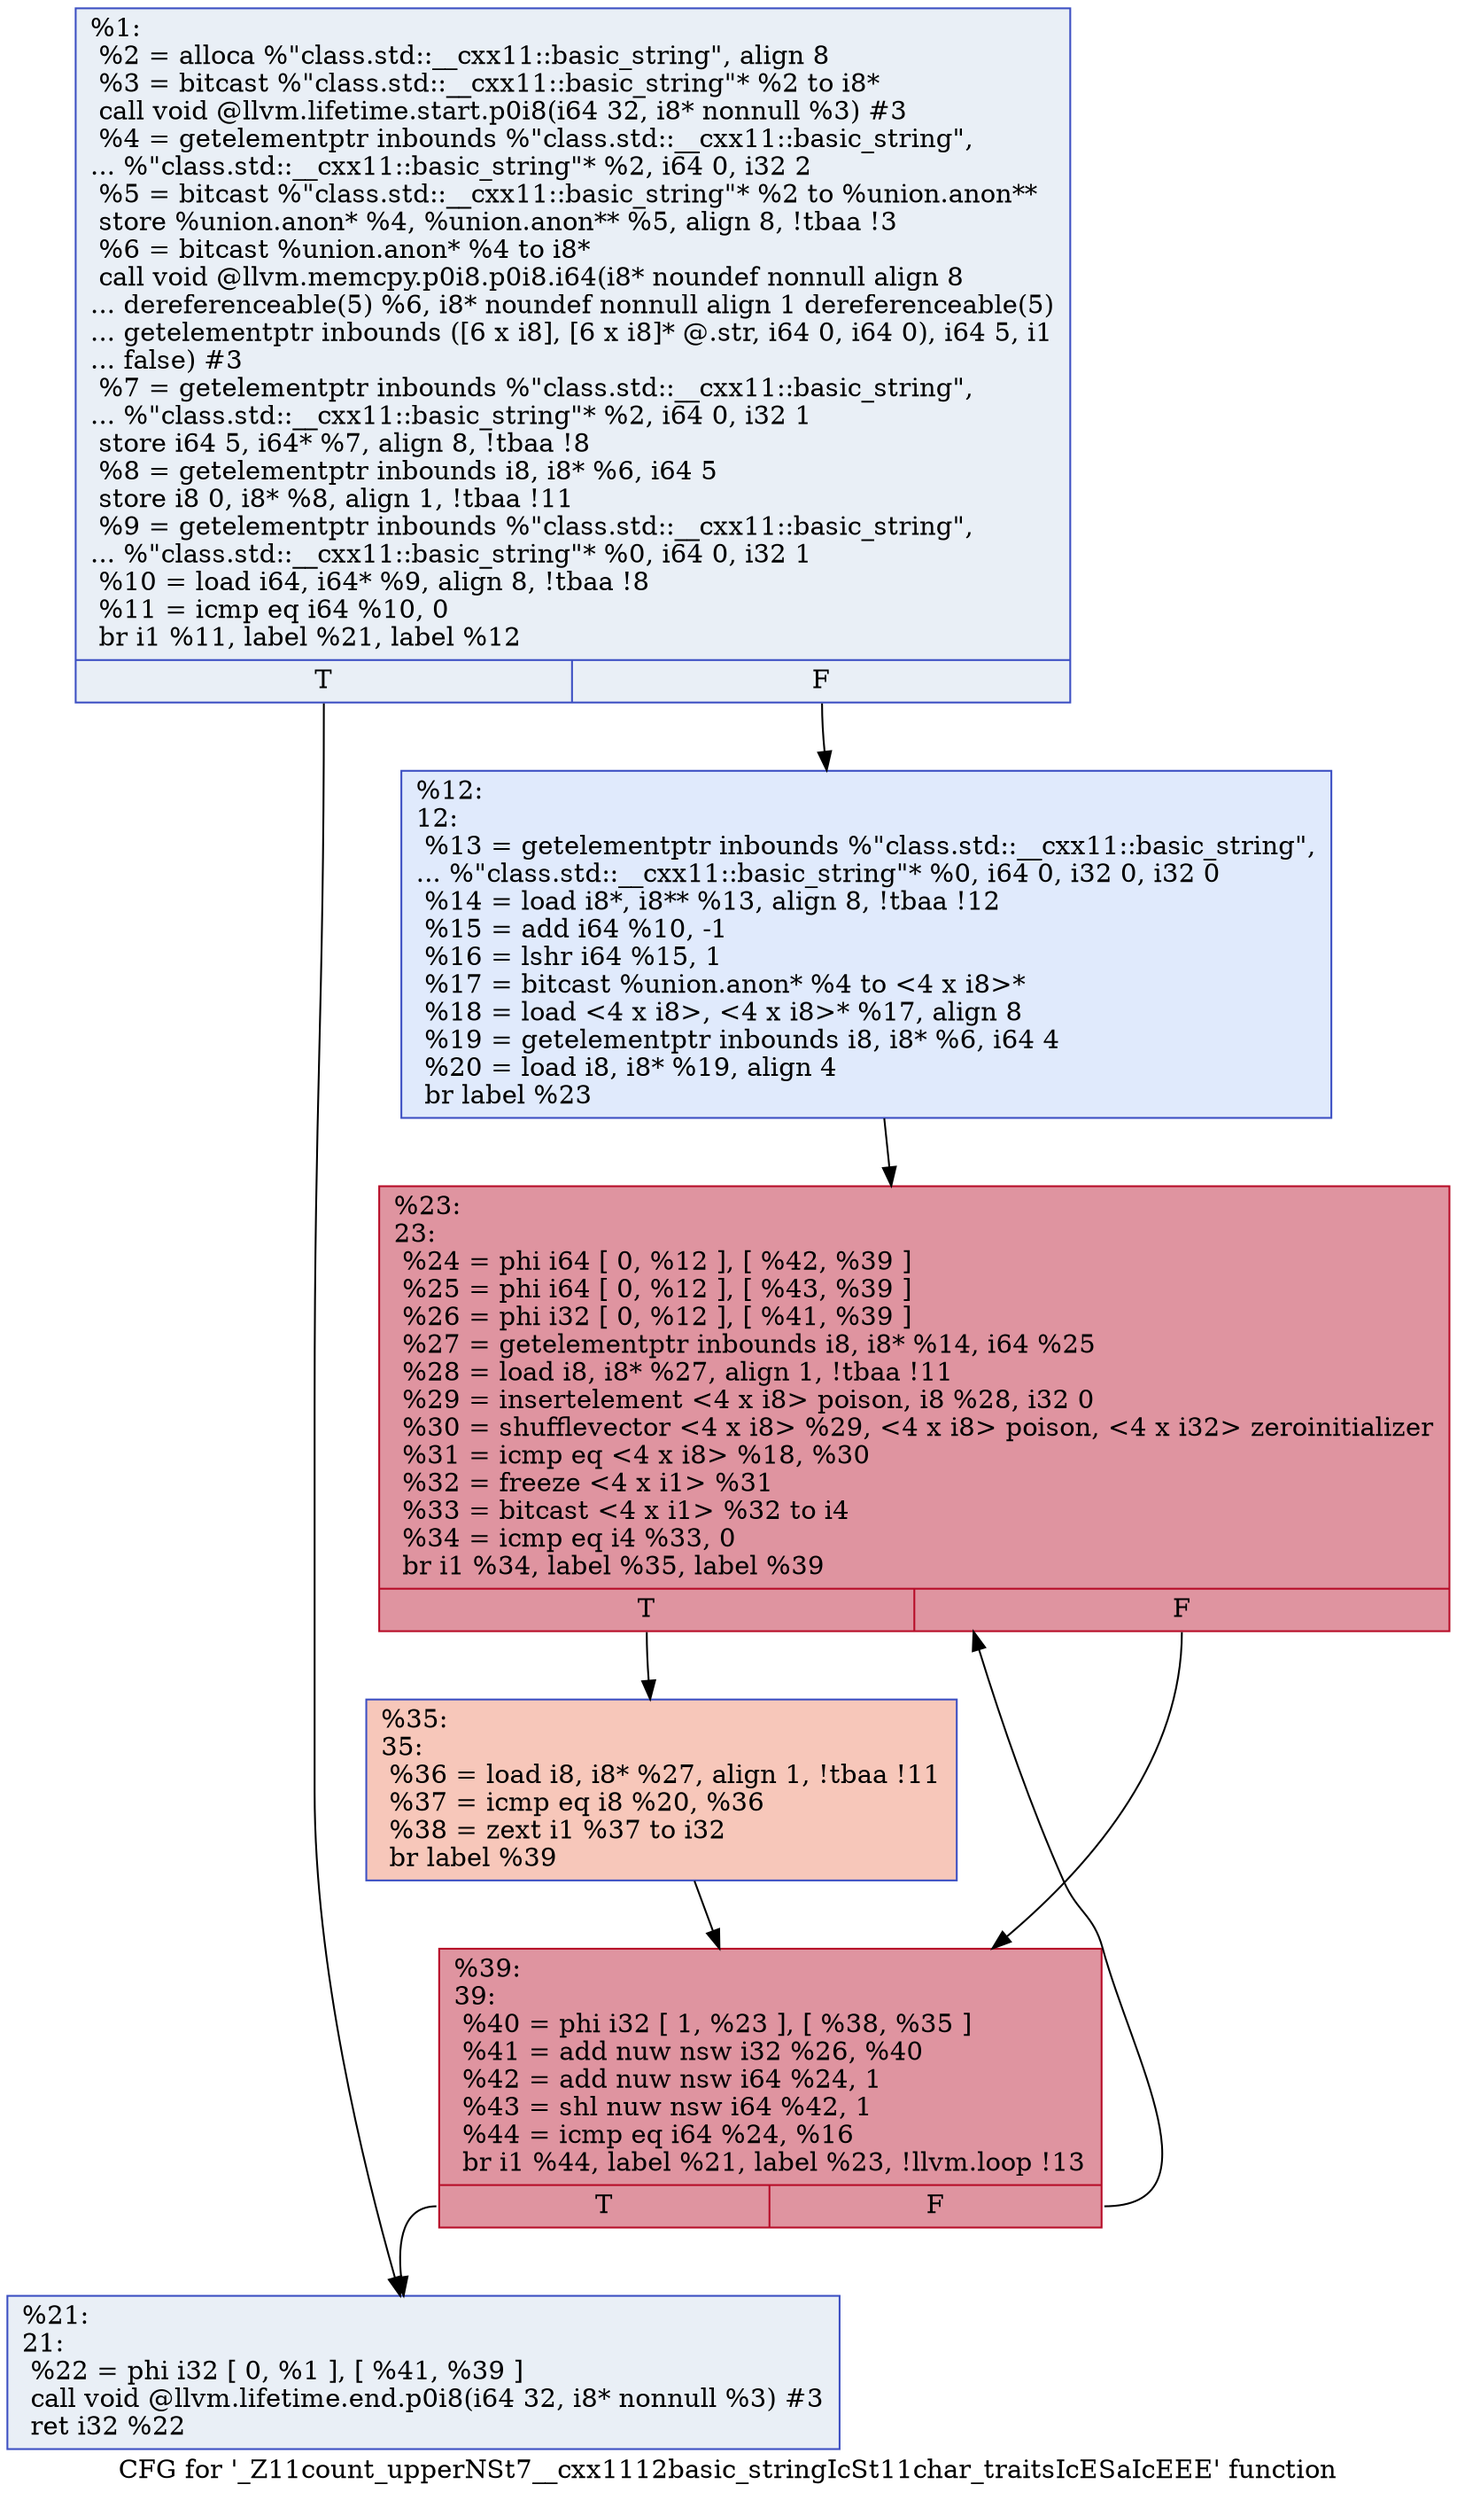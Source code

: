 digraph "CFG for '_Z11count_upperNSt7__cxx1112basic_stringIcSt11char_traitsIcESaIcEEE' function" {
	label="CFG for '_Z11count_upperNSt7__cxx1112basic_stringIcSt11char_traitsIcESaIcEEE' function";

	Node0x556521866c20 [shape=record,color="#3d50c3ff", style=filled, fillcolor="#cedaeb70",label="{%1:\l  %2 = alloca %\"class.std::__cxx11::basic_string\", align 8\l  %3 = bitcast %\"class.std::__cxx11::basic_string\"* %2 to i8*\l  call void @llvm.lifetime.start.p0i8(i64 32, i8* nonnull %3) #3\l  %4 = getelementptr inbounds %\"class.std::__cxx11::basic_string\",\l... %\"class.std::__cxx11::basic_string\"* %2, i64 0, i32 2\l  %5 = bitcast %\"class.std::__cxx11::basic_string\"* %2 to %union.anon**\l  store %union.anon* %4, %union.anon** %5, align 8, !tbaa !3\l  %6 = bitcast %union.anon* %4 to i8*\l  call void @llvm.memcpy.p0i8.p0i8.i64(i8* noundef nonnull align 8\l... dereferenceable(5) %6, i8* noundef nonnull align 1 dereferenceable(5)\l... getelementptr inbounds ([6 x i8], [6 x i8]* @.str, i64 0, i64 0), i64 5, i1\l... false) #3\l  %7 = getelementptr inbounds %\"class.std::__cxx11::basic_string\",\l... %\"class.std::__cxx11::basic_string\"* %2, i64 0, i32 1\l  store i64 5, i64* %7, align 8, !tbaa !8\l  %8 = getelementptr inbounds i8, i8* %6, i64 5\l  store i8 0, i8* %8, align 1, !tbaa !11\l  %9 = getelementptr inbounds %\"class.std::__cxx11::basic_string\",\l... %\"class.std::__cxx11::basic_string\"* %0, i64 0, i32 1\l  %10 = load i64, i64* %9, align 8, !tbaa !8\l  %11 = icmp eq i64 %10, 0\l  br i1 %11, label %21, label %12\l|{<s0>T|<s1>F}}"];
	Node0x556521866c20:s0 -> Node0x556521868180;
	Node0x556521866c20:s1 -> Node0x55652186a000;
	Node0x55652186a000 [shape=record,color="#3d50c3ff", style=filled, fillcolor="#b9d0f970",label="{%12:\l12:                                               \l  %13 = getelementptr inbounds %\"class.std::__cxx11::basic_string\",\l... %\"class.std::__cxx11::basic_string\"* %0, i64 0, i32 0, i32 0\l  %14 = load i8*, i8** %13, align 8, !tbaa !12\l  %15 = add i64 %10, -1\l  %16 = lshr i64 %15, 1\l  %17 = bitcast %union.anon* %4 to \<4 x i8\>*\l  %18 = load \<4 x i8\>, \<4 x i8\>* %17, align 8\l  %19 = getelementptr inbounds i8, i8* %6, i64 4\l  %20 = load i8, i8* %19, align 4\l  br label %23\l}"];
	Node0x55652186a000 -> Node0x55652186ac70;
	Node0x556521868180 [shape=record,color="#3d50c3ff", style=filled, fillcolor="#cedaeb70",label="{%21:\l21:                                               \l  %22 = phi i32 [ 0, %1 ], [ %41, %39 ]\l  call void @llvm.lifetime.end.p0i8(i64 32, i8* nonnull %3) #3\l  ret i32 %22\l}"];
	Node0x55652186ac70 [shape=record,color="#b70d28ff", style=filled, fillcolor="#b70d2870",label="{%23:\l23:                                               \l  %24 = phi i64 [ 0, %12 ], [ %42, %39 ]\l  %25 = phi i64 [ 0, %12 ], [ %43, %39 ]\l  %26 = phi i32 [ 0, %12 ], [ %41, %39 ]\l  %27 = getelementptr inbounds i8, i8* %14, i64 %25\l  %28 = load i8, i8* %27, align 1, !tbaa !11\l  %29 = insertelement \<4 x i8\> poison, i8 %28, i32 0\l  %30 = shufflevector \<4 x i8\> %29, \<4 x i8\> poison, \<4 x i32\> zeroinitializer\l  %31 = icmp eq \<4 x i8\> %18, %30\l  %32 = freeze \<4 x i1\> %31\l  %33 = bitcast \<4 x i1\> %32 to i4\l  %34 = icmp eq i4 %33, 0\l  br i1 %34, label %35, label %39\l|{<s0>T|<s1>F}}"];
	Node0x55652186ac70:s0 -> Node0x55652186cd10;
	Node0x55652186ac70:s1 -> Node0x55652186ada0;
	Node0x55652186cd10 [shape=record,color="#3d50c3ff", style=filled, fillcolor="#ec7f6370",label="{%35:\l35:                                               \l  %36 = load i8, i8* %27, align 1, !tbaa !11\l  %37 = icmp eq i8 %20, %36\l  %38 = zext i1 %37 to i32\l  br label %39\l}"];
	Node0x55652186cd10 -> Node0x55652186ada0;
	Node0x55652186ada0 [shape=record,color="#b70d28ff", style=filled, fillcolor="#b70d2870",label="{%39:\l39:                                               \l  %40 = phi i32 [ 1, %23 ], [ %38, %35 ]\l  %41 = add nuw nsw i32 %26, %40\l  %42 = add nuw nsw i64 %24, 1\l  %43 = shl nuw nsw i64 %42, 1\l  %44 = icmp eq i64 %24, %16\l  br i1 %44, label %21, label %23, !llvm.loop !13\l|{<s0>T|<s1>F}}"];
	Node0x55652186ada0:s0 -> Node0x556521868180;
	Node0x55652186ada0:s1 -> Node0x55652186ac70;
}
